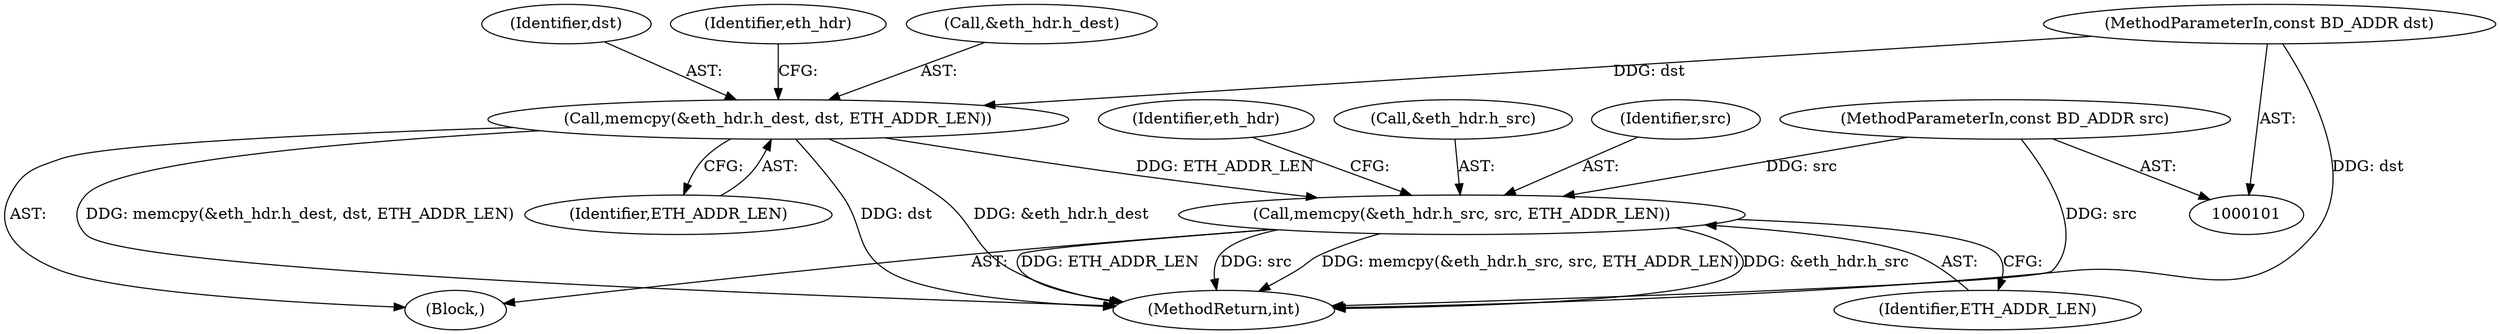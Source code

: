 digraph "0_Android_472271b153c5dc53c28beac55480a8d8434b2d5c_23@API" {
"1000128" [label="(Call,memcpy(&eth_hdr.h_src, src, ETH_ADDR_LEN))"];
"1000103" [label="(MethodParameterIn,const BD_ADDR src)"];
"1000121" [label="(Call,memcpy(&eth_hdr.h_dest, dst, ETH_ADDR_LEN))"];
"1000104" [label="(MethodParameterIn,const BD_ADDR dst)"];
"1000128" [label="(Call,memcpy(&eth_hdr.h_src, src, ETH_ADDR_LEN))"];
"1000134" [label="(Identifier,ETH_ADDR_LEN)"];
"1000104" [label="(MethodParameterIn,const BD_ADDR dst)"];
"1000137" [label="(Identifier,eth_hdr)"];
"1000184" [label="(MethodReturn,int)"];
"1000129" [label="(Call,&eth_hdr.h_src)"];
"1000122" [label="(Call,&eth_hdr.h_dest)"];
"1000103" [label="(MethodParameterIn,const BD_ADDR src)"];
"1000126" [label="(Identifier,dst)"];
"1000133" [label="(Identifier,src)"];
"1000121" [label="(Call,memcpy(&eth_hdr.h_dest, dst, ETH_ADDR_LEN))"];
"1000127" [label="(Identifier,ETH_ADDR_LEN)"];
"1000119" [label="(Block,)"];
"1000131" [label="(Identifier,eth_hdr)"];
"1000128" -> "1000119"  [label="AST: "];
"1000128" -> "1000134"  [label="CFG: "];
"1000129" -> "1000128"  [label="AST: "];
"1000133" -> "1000128"  [label="AST: "];
"1000134" -> "1000128"  [label="AST: "];
"1000137" -> "1000128"  [label="CFG: "];
"1000128" -> "1000184"  [label="DDG: memcpy(&eth_hdr.h_src, src, ETH_ADDR_LEN)"];
"1000128" -> "1000184"  [label="DDG: &eth_hdr.h_src"];
"1000128" -> "1000184"  [label="DDG: ETH_ADDR_LEN"];
"1000128" -> "1000184"  [label="DDG: src"];
"1000103" -> "1000128"  [label="DDG: src"];
"1000121" -> "1000128"  [label="DDG: ETH_ADDR_LEN"];
"1000103" -> "1000101"  [label="AST: "];
"1000103" -> "1000184"  [label="DDG: src"];
"1000121" -> "1000119"  [label="AST: "];
"1000121" -> "1000127"  [label="CFG: "];
"1000122" -> "1000121"  [label="AST: "];
"1000126" -> "1000121"  [label="AST: "];
"1000127" -> "1000121"  [label="AST: "];
"1000131" -> "1000121"  [label="CFG: "];
"1000121" -> "1000184"  [label="DDG: memcpy(&eth_hdr.h_dest, dst, ETH_ADDR_LEN)"];
"1000121" -> "1000184"  [label="DDG: dst"];
"1000121" -> "1000184"  [label="DDG: &eth_hdr.h_dest"];
"1000104" -> "1000121"  [label="DDG: dst"];
"1000104" -> "1000101"  [label="AST: "];
"1000104" -> "1000184"  [label="DDG: dst"];
}
